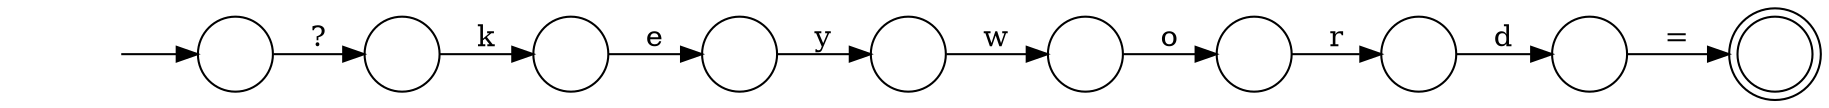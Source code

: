 digraph Automaton {
  rankdir = LR;
  0 [shape=circle,label=""];
  0 -> 7 [label="e"]
  1 [shape=circle,label=""];
  1 -> 2 [label="o"]
  2 [shape=circle,label=""];
  2 -> 4 [label="r"]
  3 [shape=doublecircle,label=""];
  4 [shape=circle,label=""];
  4 -> 8 [label="d"]
  5 [shape=circle,label=""];
  initial [shape=plaintext,label=""];
  initial -> 5
  5 -> 9 [label="?"]
  6 [shape=circle,label=""];
  6 -> 1 [label="w"]
  7 [shape=circle,label=""];
  7 -> 6 [label="y"]
  8 [shape=circle,label=""];
  8 -> 3 [label="="]
  9 [shape=circle,label=""];
  9 -> 0 [label="k"]
}
